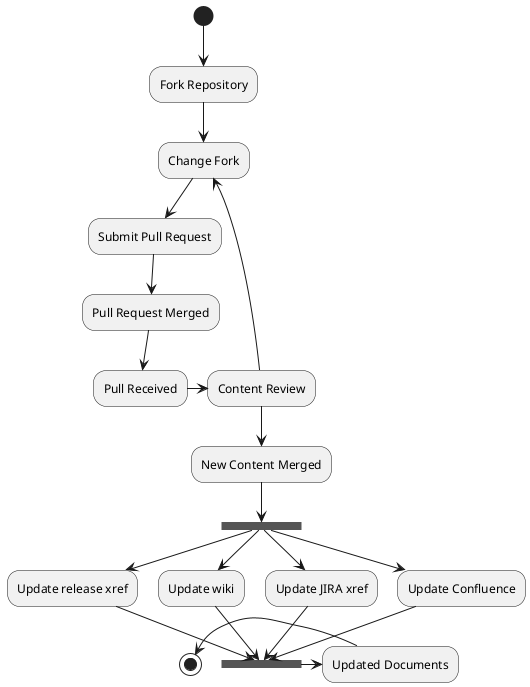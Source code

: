 @startuml repo-workflow.png
skinparam monochrome true
(*) -down-> "Fork Repository" as pullfork
pullfork -down-> "Change Fork" as pullchanges
pullchanges -down-> "Submit Pull Request" as pullsubmit
pullsubmit -down-> "Pull Request Merged" as pullmerged
pullmerged -down-> "Pull Received" as pubpull
pubpull -right-> "Content Review" as pubreview
pubreview -down-> "New Content Merged" as pubmerged
pubreview -up-> pullchanges

pubmerged -down-> ===UPDATE=== 
===UPDATE=== --> "Update release xref" 
--> ===ENDUPDATE===

===UPDATE=== --> "Update wiki" 
--> ===ENDUPDATE===

===UPDATE=== --> "Update JIRA xref" 
--> ===ENDUPDATE===

===UPDATE=== --> "Update Confluence" 
--> ===ENDUPDATE===

===ENDUPDATE=== -right-> "Updated Documents" as updated

updated -left-> (*)
@enduml

@startuml repo-components.png
skinparam monochrome true
component "eucalyptus/architecture\n(github)" as archrepo
component "eucalyptus/architecture.wiki\n(github)" as archwiki
component "Epics/Stories\n(JIRA)" as archjira
component "Product Managmeent\n(Confluence)" as archconfluence

archrepo -right-> archwiki : publishes documents
archrepo -down-> archjira : references requirements
archrepo --> archconfluence : pushes documents

@enduml